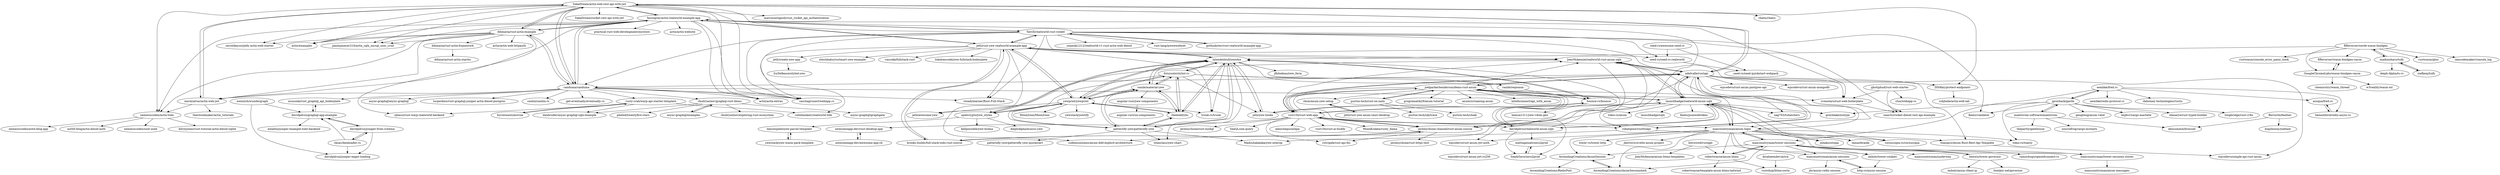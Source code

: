 digraph G {
"SakaDream/actix-web-rest-api-with-jwt" -> "emreyalvac/actix-web-jwt"
"SakaDream/actix-web-rest-api-with-jwt" -> "fairingrey/actix-realworld-example-app"
"SakaDream/actix-web-rest-api-with-jwt" -> "ddimaria/rust-actix-example"
"SakaDream/actix-web-rest-api-with-jwt" -> "canduma/canduma"
"SakaDream/actix-web-rest-api-with-jwt" -> "actix/actix-extras" ["e"=1]
"SakaDream/actix-web-rest-api-with-jwt" -> "actix/examples" ["e"=1]
"SakaDream/actix-web-rest-api-with-jwt" -> "secretkeysio/jelly-actix-web-starter"
"SakaDream/actix-web-rest-api-with-jwt" -> "SakaDream/rocket-rest-api-with-jwt"
"SakaDream/actix-web-rest-api-with-jwt" -> "nemesiscodex/actix-todo"
"SakaDream/actix-web-rest-api-with-jwt" -> "ndelvalle/rustapi"
"SakaDream/actix-web-rest-api-with-jwt" -> "jamesjmeyer210/actix_sqlx_mysql_user_crud"
"SakaDream/actix-web-rest-api-with-jwt" -> "DDtKey/protect-endpoints"
"SakaDream/actix-web-rest-api-with-jwt" -> "marcocastignoli/rust_rocket_api_authentication"
"SakaDream/actix-web-rest-api-with-jwt" -> "saschagrunert/webapp.rs" ["e"=1]
"SakaDream/actix-web-rest-api-with-jwt" -> "rbatis/rbatis" ["e"=1]
"seed-rs/seed-rs-realworld" -> "seed-rs/seed-quickstart-webpack"
"azuqua/fred.rs" -> "benashford/redis-async-rs"
"gothinkster/rust-realworld-example-app" -> "TatriX/realworld-rust-rocket"
"fairingrey/actix-realworld-example-app" -> "SakaDream/actix-web-rest-api-with-jwt"
"fairingrey/actix-realworld-example-app" -> "canduma/canduma"
"fairingrey/actix-realworld-example-app" -> "saschagrunert/webapp.rs" ["e"=1]
"fairingrey/actix-realworld-example-app" -> "ddimaria/rust-actix-example"
"fairingrey/actix-realworld-example-app" -> "actix/examples" ["e"=1]
"fairingrey/actix-realworld-example-app" -> "nemesiscodex/actix-todo"
"fairingrey/actix-realworld-example-app" -> "emreyalvac/actix-web-jwt"
"fairingrey/actix-realworld-example-app" -> "TatriX/realworld-rust-rocket"
"fairingrey/actix-realworld-example-app" -> "jamesjmeyer210/actix_sqlx_mysql_user_crud"
"fairingrey/actix-realworld-example-app" -> "jetli/rust-yew-realworld-example-app"
"fairingrey/actix-realworld-example-app" -> "practical-rust-web-development/mystore"
"fairingrey/actix-realworld-example-app" -> "robatipoor/rustfulapi"
"fairingrey/actix-realworld-example-app" -> "actix/actix-website" ["e"=1]
"fairingrey/actix-realworld-example-app" -> "actix/actix-extras" ["e"=1]
"fairingrey/actix-realworld-example-app" -> "svenstaro/rust-web-boilerplate"
"TatriX/realworld-rust-rocket" -> "gothinkster/rust-realworld-example-app"
"TatriX/realworld-rust-rocket" -> "jetli/rust-yew-realworld-example-app"
"TatriX/realworld-rust-rocket" -> "fairingrey/actix-realworld-example-app"
"TatriX/realworld-rust-rocket" -> "svenstaro/rust-web-boilerplate"
"TatriX/realworld-rust-rocket" -> "canduma/canduma"
"TatriX/realworld-rust-rocket" -> "JoeyMckenzie/realworld-rust-axum-sqlx"
"TatriX/realworld-rust-rocket" -> "saschagrunert/webapp.rs" ["e"=1]
"TatriX/realworld-rust-rocket" -> "SakaDream/actix-web-rest-api-with-jwt"
"TatriX/realworld-rust-rocket" -> "snamiki1212/realworld-v1-rust-actix-web-diesel" ["e"=1]
"TatriX/realworld-rust-rocket" -> "rust-lang/arewewebyet" ["e"=1]
"TatriX/realworld-rust-rocket" -> "colinbankier/realworld-tide"
"TatriX/realworld-rust-rocket" -> "seed-rs/seed-rs-realworld"
"TatriX/realworld-rust-rocket" -> "steadylearner/Rust-Full-Stack" ["e"=1]
"TatriX/realworld-rust-rocket" -> "sean3z/rocket-diesel-rest-api-example"
"TatriX/realworld-rust-rocket" -> "Keats/validator" ["e"=1]
"seed-rs/awesome-seed-rs" -> "seed-rs/seed-rs-realworld"
"seed-rs/awesome-seed-rs" -> "seed-rs/seed-quickstart-webpack"
"RReverser/serde-wasm-bindgen" -> "madonoharu/tsify"
"RReverser/serde-wasm-bindgen" -> "RReverser/wasm-bindgen-rayon"
"RReverser/serde-wasm-bindgen" -> "rustwasm/gloo" ["e"=1]
"RReverser/serde-wasm-bindgen" -> "iamcodemaker/console_log"
"RReverser/serde-wasm-bindgen" -> "intendednull/yewdux"
"RReverser/serde-wasm-bindgen" -> "rustwasm/console_error_panic_hook" ["e"=1]
"RReverser/serde-wasm-bindgen" -> "GoogleChromeLabs/wasm-bindgen-rayon"
"mununki/rust_graphql_api_boilerplate" -> "davidpdrsn/graphql-app-example"
"ghotiphud/rust-web-starter" -> "sean3z/rocket-diesel-rest-api-example"
"ghotiphud/rust-web-starter" -> "svenstaro/rust-web-boilerplate"
"ghotiphud/rust-web-starter" -> "clux/webapp-rs"
"davidpdrsn/juniper-from-schema" -> "davidpdrsn/graphql-app-example"
"davidpdrsn/juniper-from-schema" -> "davidpdrsn/juniper-eager-loading"
"davidpdrsn/juniper-from-schema" -> "cksac/dataloader-rs"
"davidpdrsn/graphql-app-example" -> "davidpdrsn/juniper-from-schema"
"davidpdrsn/graphql-app-example" -> "mununki/rust_graphql_api_boilerplate"
"davidpdrsn/graphql-app-example" -> "mhallin/juniper-example-todo-backend"
"byronwasti/movine" -> "rusty-crab/warp-api-starter-template"
"yewstack/yew-wasm-pack-template" -> "dancespiele/yew-parcel-template"
"weiznich/wundergraph" -> "davidpdrsn/graphql-app-example"
"weiznich/wundergraph" -> "davidpdrsn/juniper-eager-loading"
"ndelvalle/rustapi" -> "robatipoor/rustfulapi"
"ndelvalle/rustapi" -> "thanipro/Axum-Rust-Rest-Api-Template"
"ndelvalle/rustapi" -> "joelparkerhenderson/demo-rust-axum"
"ndelvalle/rustapi" -> "launchbadge/realworld-axum-sqlx"
"ndelvalle/rustapi" -> "JoeyMckenzie/realworld-rust-axum-sqlx"
"ndelvalle/rustapi" -> "rust10x/rust-web-app"
"ndelvalle/rustapi" -> "maxcountryman/axum-login"
"ndelvalle/rustapi" -> "SakaDream/actix-web-rest-api-with-jwt"
"ndelvalle/rustapi" -> "jeremychone-channel/rust-axum-course"
"ndelvalle/rustapi" -> "wpcodevo/rust-axum-postgres-api"
"ndelvalle/rustapi" -> "wpcodevo/rust-axum-mongodb"
"ndelvalle/rustapi" -> "canduma/canduma"
"ndelvalle/rustapi" -> "wpcodevo/simple-api-rust-axum"
"ndelvalle/rustapi" -> "DDtKey/protect-endpoints"
"ndelvalle/rustapi" -> "nag763/tchatchers"
"jetli/rust-yew-realworld-example-app" -> "jetli/awesome-yew" ["e"=1]
"jetli/rust-yew-realworld-example-app" -> "saschagrunert/webapp.rs" ["e"=1]
"jetli/rust-yew-realworld-example-app" -> "intendednull/yewdux"
"jetli/rust-yew-realworld-example-app" -> "jetli/create-yew-app"
"jetli/rust-yew-realworld-example-app" -> "TatriX/realworld-rust-rocket"
"jetli/rust-yew-realworld-example-app" -> "seed-rs/seed-rs-realworld"
"jetli/rust-yew-realworld-example-app" -> "trunk-rs/trunk" ["e"=1]
"jetli/rust-yew-realworld-example-app" -> "yewprint/yewprint"
"jetli/rust-yew-realworld-example-app" -> "steadylearner/Rust-Full-Stack" ["e"=1]
"jetli/rust-yew-realworld-example-app" -> "JoeyMckenzie/realworld-rust-axum-sqlx"
"jetli/rust-yew-realworld-example-app" -> "sheshbabu/rustmart-yew-example"
"jetli/rust-yew-realworld-example-app" -> "brooks-builds/full-stack-todo-rust-course"
"jetli/rust-yew-realworld-example-app" -> "fairingrey/actix-realworld-example-app"
"jetli/rust-yew-realworld-example-app" -> "vascokk/fullstack-rust"
"jetli/rust-yew-realworld-example-app" -> "lukidoescode/yew-fullstack-boilerplate"
"intendednull/yewdux" -> "bounce-rs/bounce"
"intendednull/yewdux" -> "yewprint/yewprint"
"intendednull/yewdux" -> "spielcrypto/yew_styles"
"intendednull/yewdux" -> "jetli/yew-hooks"
"intendednull/yewdux" -> "jfbilodeau/yew_form"
"intendednull/yewdux" -> "titanclass/yew-chart"
"intendednull/yewdux" -> "thedodd/ybc"
"intendednull/yewdux" -> "patternfly-yew/patternfly-yew"
"intendednull/yewdux" -> "Madoshakalaka/yew-interop"
"intendednull/yewdux" -> "ranile/reqwasm"
"intendednull/yewdux" -> "ranile/material-yew"
"intendednull/yewdux" -> "futursolo/stylist-rs"
"intendednull/yewdux" -> "trunk-rs/trunk" ["e"=1]
"intendednull/yewdux" -> "jetli/rust-yew-realworld-example-app"
"canduma/canduma" -> "fairingrey/actix-realworld-example-app"
"canduma/canduma" -> "SakaDream/actix-web-rest-api-with-jwt"
"canduma/canduma" -> "async-graphql/async-graphql" ["e"=1]
"canduma/canduma" -> "lucperkins/rust-graphql-juniper-actix-diesel-postgres"
"canduma/canduma" -> "ddimaria/rust-actix-example"
"canduma/canduma" -> "steadylearner/Rust-Full-Stack" ["e"=1]
"canduma/canduma" -> "casbin/casbin-rs" ["e"=1]
"canduma/canduma" -> "rusty-crab/warp-api-starter-template"
"canduma/canduma" -> "rkudryashov/graphql-rust-demo"
"canduma/canduma" -> "saschagrunert/webapp.rs" ["e"=1]
"canduma/canduma" -> "mununki/rust_graphql_api_boilerplate"
"canduma/canduma" -> "svenstaro/rust-web-boilerplate"
"canduma/canduma" -> "actix/actix-extras" ["e"=1]
"canduma/canduma" -> "emreyalvac/actix-web-jwt"
"canduma/canduma" -> "get-eventually/eventually-rs" ["e"=1]
"emreyalvac/actix-web-jwt" -> "SakaDream/actix-web-rest-api-with-jwt"
"emreyalvac/actix-web-jwt" -> "thecloudmaker/actix_tutorials"
"emreyalvac/actix-web-jwt" -> "nemesiscodex/actix-todo"
"spielcrypto/yew_styles" -> "AlephAlpha/muicss-yew"
"spielcrypto/yew_styles" -> "dancespiele/yew-parcel-template"
"spielcrypto/yew_styles" -> "intendednull/yewdux"
"spielcrypto/yew_styles" -> "kellpossible/yew-bulma"
"yewprint/yewprint" -> "intendednull/yewdux"
"yewprint/yewprint" -> "patternfly-yew/patternfly-yew"
"yewprint/yewprint" -> "ranile/material-yew"
"yewprint/yewprint" -> "thedodd/ybc"
"yewprint/yewprint" -> "spielcrypto/yew_styles"
"yewprint/yewprint" -> "futursolo/stylist-rs"
"yewprint/yewprint" -> "jetli/awesome-yew" ["e"=1]
"yewprint/yewprint" -> "yewstack/yewtify"
"yewprint/yewprint" -> "trunk-rs/trunk" ["e"=1]
"yewprint/yewprint" -> "jetli/rust-yew-realworld-example-app"
"yewprint/yewprint" -> "MoonZoon/MoonZoon" ["e"=1]
"async-graphql/examples" -> "rkudryashov/graphql-rust-demo"
"dancespiele/yew-parcel-template" -> "yewstack/yew-wasm-pack-template"
"ranile/material-yew" -> "patternfly-yew/patternfly-yew"
"ranile/material-yew" -> "thedodd/ybc"
"ranile/material-yew" -> "yewprint/yewprint"
"ranile/material-yew" -> "intendednull/yewdux"
"ranile/material-yew" -> "futursolo/stylist-rs"
"ranile/material-yew" -> "angular-rust/yew-components"
"nemesiscodex/actix-todo" -> "nemesiscodex/actix-blog-app"
"nemesiscodex/actix-todo" -> "auth0-blog/actix-diesel-auth"
"nemesiscodex/actix-todo" -> "nemesiscodex/user-auth"
"nemesiscodex/actix-todo" -> "kilroyjones/rust-tutorial-actix-diesel-sqlite"
"thedodd/ybc" -> "ranile/material-yew"
"thedodd/ybc" -> "patternfly-yew/patternfly-yew"
"thedodd/ybc" -> "yewprint/yewprint"
"thedodd/ybc" -> "intendednull/yewdux"
"thedodd/ybc" -> "futursolo/stylist-rs"
"rusty-crab/warp-api-starter-template" -> "byronwasti/movine"
"rusty-crab/warp-api-starter-template" -> "cjbassi/rust-warp-realworld-backend"
"rusty-crab/warp-api-starter-template" -> "danbruder/async-graphql-sqlx-example"
"rusty-crab/warp-api-starter-template" -> "colinbankier/realworld-tide"
"ddimaria/rust-actix-example" -> "SakaDream/actix-web-rest-api-with-jwt"
"ddimaria/rust-actix-example" -> "ddimaria/rust-actix-framework"
"ddimaria/rust-actix-example" -> "fairingrey/actix-realworld-example-app"
"ddimaria/rust-actix-example" -> "nemesiscodex/actix-todo"
"ddimaria/rust-actix-example" -> "jamesjmeyer210/actix_sqlx_mysql_user_crud"
"ddimaria/rust-actix-example" -> "emreyalvac/actix-web-jwt"
"ddimaria/rust-actix-example" -> "secretkeysio/jelly-actix-web-starter"
"ddimaria/rust-actix-example" -> "canduma/canduma"
"ddimaria/rust-actix-example" -> "actix/examples" ["e"=1]
"ddimaria/rust-actix-example" -> "actix/actix-web-httpauth"
"ddimaria/rust-actix-example" -> "cjbassi/rust-warp-realworld-backend"
"jetli/create-yew-app" -> "IcyDefiance/styled-yew"
"http-rs/async-session" -> "maxcountryman/axum-sessions"
"ddimaria/rust-actix-framework" -> "ddimaria/rust-actix-starter"
"angular-rust/yew-components" -> "angular-rust/ux-components"
"aembke/fred.rs" -> "azuqua/fred.rs"
"aembke/fred.rs" -> "dahomey-technologies/rustis"
"aembke/fred.rs" -> "benashford/redis-async-rs"
"aembke/fred.rs" -> "maxcountryman/tower-sessions"
"aembke/fred.rs" -> "jprochazk/garde"
"aembke/fred.rs" -> "aembke/redis-protocol.rs"
"GoogleChromeLabs/wasm-bindgen-rayon" -> "RReverser/wasm-bindgen-rayon"
"GoogleChromeLabs/wasm-bindgen-rayon" -> "chemicstry/wasm_thread"
"GoogleChromeLabs/wasm-bindgen-rayon" -> "w3reality/wasm-mt"
"futursolo/stylist-rs" -> "spielcrypto/yew_styles"
"futursolo/stylist-rs" -> "bounce-rs/bounce"
"futursolo/stylist-rs" -> "ranile/material-yew"
"futursolo/stylist-rs" -> "intendednull/yewdux"
"futursolo/stylist-rs" -> "thedodd/ybc"
"futursolo/stylist-rs" -> "yewprint/yewprint"
"futursolo/stylist-rs" -> "jetli/yew-hooks"
"futursolo/stylist-rs" -> "ranile/reqwasm"
"ranile/reqwasm" -> "bounce-rs/bounce"
"rkudryashov/graphql-rust-demo" -> "rkudryashov/exploring-rust-ecosystem"
"rkudryashov/graphql-rust-demo" -> "async-graphql/graphgate"
"rkudryashov/graphql-rust-demo" -> "async-graphql/examples"
"rkudryashov/graphql-rust-demo" -> "danbruder/async-graphql-sqlx-example"
"rkudryashov/graphql-rust-demo" -> "phated/twentyfive-stars"
"DDtKey/protect-endpoints" -> "robjtede/actix-web-lab"
"patternfly-yew/patternfly-yew" -> "patternfly-yew/patternfly-yew-quickstart"
"patternfly-yew/patternfly-yew" -> "titanclass/yew-chart"
"patternfly-yew/patternfly-yew" -> "ranile/material-yew"
"patternfly-yew/patternfly-yew" -> "yewprint/yewprint"
"patternfly-yew/patternfly-yew" -> "thedodd/ybc"
"patternfly-yew/patternfly-yew" -> "intendednull/yewdux"
"patternfly-yew/patternfly-yew" -> "Madoshakalaka/yew-interop"
"joelparkerhenderson/demo-rust-axum" -> "programatik29/axum-tutorial"
"joelparkerhenderson/demo-rust-axum" -> "davidpdrsn/realworld-axum-sqlx"
"joelparkerhenderson/demo-rust-axum" -> "ndelvalle/rustapi"
"joelparkerhenderson/demo-rust-axum" -> "rust10x/rust-web-app"
"joelparkerhenderson/demo-rust-axum" -> "launchbadge/realworld-axum-sqlx"
"joelparkerhenderson/demo-rust-axum" -> "SaadiSave/zero2prod"
"joelparkerhenderson/demo-rust-axum" -> "purton-tech/rust-on-nails"
"joelparkerhenderson/demo-rust-axum" -> "rksm/axum-yew-setup"
"joelparkerhenderson/demo-rust-axum" -> "maxcountryman/axum-login"
"joelparkerhenderson/demo-rust-axum" -> "axumrs/roaming-axum" ["e"=1]
"joelparkerhenderson/demo-rust-axum" -> "intelliconnect/api_with_axum"
"joelparkerhenderson/demo-rust-axum" -> "JoeyMckenzie/realworld-rust-axum-sqlx"
"joelparkerhenderson/demo-rust-axum" -> "jeremychone-channel/rust-axum-course"
"launchbadge/realworld-axum-sqlx" -> "JoeyMckenzie/realworld-rust-axum-sqlx"
"launchbadge/realworld-axum-sqlx" -> "davidpdrsn/realworld-axum-sqlx"
"launchbadge/realworld-axum-sqlx" -> "maxcountryman/axum-login"
"launchbadge/realworld-axum-sqlx" -> "ndelvalle/rustapi"
"launchbadge/realworld-axum-sqlx" -> "joelparkerhenderson/demo-rust-axum"
"launchbadge/realworld-axum-sqlx" -> "juhaku/utoipa" ["e"=1]
"launchbadge/realworld-axum-sqlx" -> "rust10x/rust-web-app"
"launchbadge/realworld-axum-sqlx" -> "tamasfe/aide" ["e"=1]
"launchbadge/realworld-axum-sqlx" -> "jeremychone-channel/rust-axum-course"
"launchbadge/realworld-axum-sqlx" -> "cornucopia-rs/cornucopia" ["e"=1]
"launchbadge/realworld-axum-sqlx" -> "tokio-rs/axum" ["e"=1]
"launchbadge/realworld-axum-sqlx" -> "nag763/tchatchers"
"launchbadge/realworld-axum-sqlx" -> "launchbadge/sqlx" ["e"=1]
"launchbadge/realworld-axum-sqlx" -> "Keats/jsonwebtoken" ["e"=1]
"launchbadge/realworld-axum-sqlx" -> "greyblake/nutype" ["e"=1]
"rksm/axum-yew-setup" -> "jetli/rust-yew-axum-tauri-desktop"
"AscendingCreations/AxumSession" -> "AscendingCreations/AxumSessionAuth"
"AscendingCreations/AxumSession" -> "AscendingCreations/RedisPool"
"purton-tech/rust-on-nails" -> "purton-tech/skytrace"
"purton-tech/rust-on-nails" -> "purton-tech/cloak"
"purton-tech/rust-on-nails" -> "joelparkerhenderson/demo-rust-axum"
"brooks-builds/full-stack-todo-rust-course" -> "jeremychone-channel/rust-axum-course"
"brooks-builds/full-stack-todo-rust-course" -> "jetli/rust-yew-realworld-example-app"
"jetli/yew-hooks" -> "bounce-rs/bounce"
"jetli/yew-hooks" -> "intendednull/yewdux"
"JoeyMckenzie/realworld-rust-axum-sqlx" -> "launchbadge/realworld-axum-sqlx"
"JoeyMckenzie/realworld-rust-axum-sqlx" -> "codemountains/axum-ddd-explicit-architecture" ["e"=1]
"JoeyMckenzie/realworld-rust-axum-sqlx" -> "ndelvalle/rustapi"
"JoeyMckenzie/realworld-rust-axum-sqlx" -> "maxcountryman/axum-login"
"JoeyMckenzie/realworld-rust-axum-sqlx" -> "wpcodevo/rust-axum-jwt-auth"
"AscendingCreations/AxumSessionAuth" -> "AscendingCreations/AxumSession"
"ibraheemdev/astra" -> "rustshop/htmx-sorta"
"SaadiSave/zero2prod" -> "mattiapenati/zero2prod"
"jetli/rust-yew-axum-tauri-desktop" -> "rksm/axum-yew-setup"
"imbolc/tower-cookies" -> "http-rs/async-session"
"bounce-rs/bounce" -> "intendednull/yewdux"
"bounce-rs/bounce" -> "hamza1311/yew-vdom-gen"
"bounce-rs/bounce" -> "jetli/yew-hooks"
"madonoharu/tsify" -> "siefkenj/tsify"
"madonoharu/tsify" -> "RReverser/serde-wasm-bindgen"
"madonoharu/tsify" -> "Aleph-Alpha/ts-rs" ["e"=1]
"mattiapenati/zero2prod" -> "SaadiSave/zero2prod"
"davidpdrsn/realworld-axum-sqlx" -> "launchbadge/realworld-axum-sqlx"
"davidpdrsn/realworld-axum-sqlx" -> "SaadiSave/zero2prod"
"davidpdrsn/realworld-axum-sqlx" -> "joelparkerhenderson/demo-rust-axum"
"davidpdrsn/realworld-axum-sqlx" -> "mattiapenati/zero2prod"
"davidpdrsn/realworld-axum-sqlx" -> "JoeyMckenzie/realworld-rust-axum-sqlx"
"maxcountryman/axum-login" -> "maxcountryman/tower-sessions"
"maxcountryman/axum-login" -> "launchbadge/realworld-axum-sqlx"
"maxcountryman/axum-login" -> "imbolc/tower-cookies"
"maxcountryman/axum-login" -> "AscendingCreations/AxumSession"
"maxcountryman/axum-login" -> "robertwayne/axum-htmx"
"maxcountryman/axum-login" -> "maxcountryman/tower-sessions-stores"
"maxcountryman/axum-login" -> "tokio-rs/toasty" ["e"=1]
"maxcountryman/axum-login" -> "tamasfe/aide" ["e"=1]
"maxcountryman/axum-login" -> "cornucopia-rs/cornucopia" ["e"=1]
"maxcountryman/axum-login" -> "wpcodevo/rust-axum-jwt-auth"
"maxcountryman/axum-login" -> "AscendingCreations/AxumSessionAuth"
"maxcountryman/axum-login" -> "juhaku/utoipa" ["e"=1]
"maxcountryman/axum-login" -> "tower-rs/tower-http" ["e"=1]
"maxcountryman/axum-login" -> "maxcountryman/axum-sessions"
"maxcountryman/axum-login" -> "jbertovic/svelte-axum-project"
"awesomeapp-dev/rust-desktop-app" -> "awesomeapp-dev/awesome-app-cli"
"benwis/tower-governor" -> "boinkor-net/governor" ["e"=1]
"benwis/tower-governor" -> "imbolc/axum-client-ip"
"benwis/tower-governor" -> "maxcountryman/tower-sessions"
"maxcountryman/axum-sessions" -> "jbr/async-redis-session"
"maxcountryman/axum-sessions" -> "http-rs/async-session"
"awesomeapp-dev/awesome-app-cli" -> "awesomeapp-dev/rust-desktop-app"
"maelstrom-software/maelstrom" -> "jprochazk/garde"
"maelstrom-software/maelstrom" -> "sourcefrog/cargo-mutants" ["e"=1]
"maelstrom-software/maelstrom" -> "thepartly/gatehouse"
"maelstrom-software/maelstrom" -> "densumesh/broccoli"
"jprochazk/garde" -> "Keats/validator" ["e"=1]
"jprochazk/garde" -> "greyblake/nutype" ["e"=1]
"jprochazk/garde" -> "gengteng/axum-valid"
"jprochazk/garde" -> "bnjbvr/cargo-machete" ["e"=1]
"jprochazk/garde" -> "maelstrom-software/maelstrom"
"jprochazk/garde" -> "idanarye/rust-typed-builder" ["e"=1]
"jprochazk/garde" -> "tokio-rs/toasty" ["e"=1]
"jprochazk/garde" -> "longbridge/rust-i18n" ["e"=1]
"jprochazk/garde" -> "aembke/fred.rs"
"jeremychone-channel/rust-axum-course" -> "rust10x/rust-web-app"
"jeremychone-channel/rust-axum-course" -> "jeremychone/rust-httpc-test"
"jeremychone-channel/rust-axum-course" -> "rstropek/rust-api-fxs"
"jeremychone-channel/rust-axum-course" -> "brooks-builds/full-stack-todo-rust-course"
"rust10x/rust-web-app" -> "jeremychone-channel/rust-axum-course"
"rust10x/rust-web-app" -> "jeremychone/rust-modql" ["e"=1]
"rust10x/rust-web-app" -> "joelparkerhenderson/demo-rust-axum"
"rust10x/rust-web-app" -> "robatipoor/rustfulapi"
"rust10x/rust-web-app" -> "ndelvalle/rustapi"
"rust10x/rust-web-app" -> "JoeyMckenzie/realworld-rust-axum-sqlx"
"rust10x/rust-web-app" -> "maxcountryman/axum-login"
"rust10x/rust-web-app" -> "SeaQL/sea-query" ["e"=1]
"rust10x/rust-web-app" -> "launchbadge/realworld-axum-sqlx"
"rust10x/rust-web-app" -> "alexichepura/lapa"
"rust10x/rust-web-app" -> "davidpdrsn/realworld-axum-sqlx"
"rust10x/rust-web-app" -> "rstropek/rust-api-fxs"
"rust10x/rust-web-app" -> "rust10x/rust-ai-buddy"
"rust10x/rust-web-app" -> "awesomeapp-dev/rust-desktop-app"
"rust10x/rust-web-app" -> "MoonKraken/rusty_llama" ["e"=1]
"thanipro/Axum-Rust-Rest-Api-Template" -> "wpcodevo/simple-api-rust-axum"
"robatipoor/rustfulapi" -> "ndelvalle/rustapi"
"robatipoor/rustfulapi" -> "codemountains/axum-ddd-explicit-architecture" ["e"=1]
"robatipoor/rustfulapi" -> "thanipro/Axum-Rust-Rest-Api-Template"
"robertwayne/axum-htmx" -> "robertwayne/template-axum-htmx-tailwind"
"robertwayne/axum-htmx" -> "rustshop/htmx-sorta"
"robertwayne/axum-htmx" -> "maxcountryman/tower-sessions"
"maxcountryman/tower-sessions" -> "maxcountryman/axum-login"
"maxcountryman/tower-sessions" -> "maxcountryman/tower-sessions-stores"
"maxcountryman/tower-sessions" -> "maxcountryman/axum-sessions"
"maxcountryman/tower-sessions" -> "AscendingCreations/AxumSessionAuth"
"maxcountryman/tower-sessions" -> "imbolc/tower-cookies"
"maxcountryman/tower-sessions" -> "AscendingCreations/AxumSession"
"maxcountryman/tower-sessions" -> "ramosbugs/openidconnect-rs" ["e"=1]
"maxcountryman/tower-sessions" -> "benwis/tower-governor"
"maxcountryman/tower-sessions" -> "robertwayne/axum-htmx"
"maxcountryman/tower-sessions" -> "maxcountryman/underway"
"wpcodevo/rust-axum-jwt-auth" -> "wpcodevo/rust-axum-jwt-rs256"
"bitswired/rustgpt" -> "robertwayne/axum-htmx"
"bitswired/rustgpt" -> "JoeyMckenzie/axum-htmx-templates"
"svenstaro/rust-web-boilerplate" -> "sean3z/rocket-diesel-rest-api-example"
"RReverser/wasm-bindgen-rayon" -> "GoogleChromeLabs/wasm-bindgen-rayon"
"siefkenj/tsify" -> "madonoharu/tsify"
"maxcountryman/tower-sessions-stores" -> "maxcountryman/axum-messages"
"cksac/dataloader-rs" -> "davidpdrsn/juniper-from-schema"
"cksac/dataloader-rs" -> "davidpdrsn/juniper-eager-loading"
"cksac/dataloader-rs" -> "davidpdrsn/graphql-app-example"
"BersisSe/feather" -> "densumesh/broccoli"
"BersisSe/feather" -> "bogzbonny/yeehaw" ["e"=1]
"benashford/redis-async-rs" -> "azuqua/fred.rs"
"SakaDream/actix-web-rest-api-with-jwt" ["l"="-8.709,-8.902"]
"emreyalvac/actix-web-jwt" ["l"="-8.69,-8.884"]
"fairingrey/actix-realworld-example-app" ["l"="-8.72,-8.866"]
"ddimaria/rust-actix-example" ["l"="-8.675,-8.903"]
"canduma/canduma" ["l"="-8.662,-8.877"]
"actix/actix-extras" ["l"="-10.198,-6.174"]
"actix/examples" ["l"="-9.907,-5.955"]
"secretkeysio/jelly-actix-web-starter" ["l"="-8.672,-8.94"]
"SakaDream/rocket-rest-api-with-jwt" ["l"="-8.697,-8.866"]
"nemesiscodex/actix-todo" ["l"="-8.731,-8.895"]
"ndelvalle/rustapi" ["l"="-8.782,-8.958"]
"jamesjmeyer210/actix_sqlx_mysql_user_crud" ["l"="-8.694,-8.92"]
"DDtKey/protect-endpoints" ["l"="-8.716,-8.968"]
"marcocastignoli/rust_rocket_api_authentication" ["l"="-8.68,-8.853"]
"saschagrunert/webapp.rs" ["l"="-9.995,-5.91"]
"rbatis/rbatis" ["l"="-10.248,-6.044"]
"seed-rs/seed-rs-realworld" ["l"="-8.822,-8.819"]
"seed-rs/seed-quickstart-webpack" ["l"="-8.857,-8.824"]
"azuqua/fred.rs" ["l"="-8.819,-9.288"]
"benashford/redis-async-rs" ["l"="-8.815,-9.311"]
"gothinkster/rust-realworld-example-app" ["l"="-8.74,-8.798"]
"TatriX/realworld-rust-rocket" ["l"="-8.741,-8.835"]
"jetli/rust-yew-realworld-example-app" ["l"="-8.798,-8.794"]
"practical-rust-web-development/mystore" ["l"="-8.71,-8.832"]
"robatipoor/rustfulapi" ["l"="-8.768,-8.933"]
"actix/actix-website" ["l"="-10.344,-6.093"]
"svenstaro/rust-web-boilerplate" ["l"="-8.689,-8.815"]
"JoeyMckenzie/realworld-rust-axum-sqlx" ["l"="-8.809,-8.951"]
"snamiki1212/realworld-v1-rust-actix-web-diesel" ["l"="-10.823,-6.954"]
"rust-lang/arewewebyet" ["l"="-10.178,-4.238"]
"colinbankier/realworld-tide" ["l"="-8.655,-8.819"]
"steadylearner/Rust-Full-Stack" ["l"="-9.794,-5.93"]
"sean3z/rocket-diesel-rest-api-example" ["l"="-8.697,-8.786"]
"Keats/validator" ["l"="-10.163,-6.23"]
"seed-rs/awesome-seed-rs" ["l"="-8.877,-8.811"]
"RReverser/serde-wasm-bindgen" ["l"="-8.877,-8.541"]
"madonoharu/tsify" ["l"="-8.917,-8.529"]
"RReverser/wasm-bindgen-rayon" ["l"="-8.856,-8.5"]
"rustwasm/gloo" ["l"="-10.096,-5.918"]
"iamcodemaker/console_log" ["l"="-8.892,-8.508"]
"intendednull/yewdux" ["l"="-8.848,-8.672"]
"rustwasm/console_error_panic_hook" ["l"="-10.209,-5.672"]
"GoogleChromeLabs/wasm-bindgen-rayon" ["l"="-8.866,-8.472"]
"mununki/rust_graphql_api_boilerplate" ["l"="-8.55,-8.821"]
"davidpdrsn/graphql-app-example" ["l"="-8.496,-8.796"]
"ghotiphud/rust-web-starter" ["l"="-8.665,-8.761"]
"clux/webapp-rs" ["l"="-8.645,-8.731"]
"davidpdrsn/juniper-from-schema" ["l"="-8.475,-8.776"]
"davidpdrsn/juniper-eager-loading" ["l"="-8.444,-8.769"]
"cksac/dataloader-rs" ["l"="-8.468,-8.754"]
"mhallin/juniper-example-todo-backend" ["l"="-8.479,-8.817"]
"byronwasti/movine" ["l"="-8.587,-8.826"]
"rusty-crab/warp-api-starter-template" ["l"="-8.609,-8.846"]
"yewstack/yew-wasm-pack-template" ["l"="-8.977,-8.629"]
"dancespiele/yew-parcel-template" ["l"="-8.951,-8.64"]
"weiznich/wundergraph" ["l"="-8.445,-8.797"]
"thanipro/Axum-Rust-Rest-Api-Template" ["l"="-8.751,-8.962"]
"joelparkerhenderson/demo-rust-axum" ["l"="-8.856,-8.983"]
"launchbadge/realworld-axum-sqlx" ["l"="-8.816,-8.987"]
"rust10x/rust-web-app" ["l"="-8.838,-8.959"]
"maxcountryman/axum-login" ["l"="-8.823,-9.055"]
"jeremychone-channel/rust-axum-course" ["l"="-8.832,-8.924"]
"wpcodevo/rust-axum-postgres-api" ["l"="-8.795,-8.917"]
"wpcodevo/rust-axum-mongodb" ["l"="-8.791,-8.934"]
"wpcodevo/simple-api-rust-axum" ["l"="-8.753,-8.983"]
"nag763/tchatchers" ["l"="-8.777,-9"]
"jetli/awesome-yew" ["l"="-10.085,-5.935"]
"jetli/create-yew-app" ["l"="-8.763,-8.742"]
"trunk-rs/trunk" ["l"="-10.042,-5.961"]
"yewprint/yewprint" ["l"="-8.835,-8.712"]
"sheshbabu/rustmart-yew-example" ["l"="-8.842,-8.775"]
"brooks-builds/full-stack-todo-rust-course" ["l"="-8.822,-8.859"]
"vascokk/fullstack-rust" ["l"="-8.806,-8.758"]
"lukidoescode/yew-fullstack-boilerplate" ["l"="-8.778,-8.768"]
"bounce-rs/bounce" ["l"="-8.877,-8.671"]
"spielcrypto/yew_styles" ["l"="-8.893,-8.664"]
"jetli/yew-hooks" ["l"="-8.867,-8.651"]
"jfbilodeau/yew_form" ["l"="-8.859,-8.619"]
"titanclass/yew-chart" ["l"="-8.836,-8.637"]
"thedodd/ybc" ["l"="-8.833,-8.689"]
"patternfly-yew/patternfly-yew" ["l"="-8.822,-8.665"]
"Madoshakalaka/yew-interop" ["l"="-8.821,-8.643"]
"ranile/reqwasm" ["l"="-8.889,-8.693"]
"ranile/material-yew" ["l"="-8.815,-8.684"]
"futursolo/stylist-rs" ["l"="-8.859,-8.691"]
"async-graphql/async-graphql" ["l"="-10.13,-6.088"]
"lucperkins/rust-graphql-juniper-actix-diesel-postgres" ["l"="-8.605,-8.905"]
"casbin/casbin-rs" ["l"="-10.294,-6.147"]
"rkudryashov/graphql-rust-demo" ["l"="-8.551,-8.898"]
"get-eventually/eventually-rs" ["l"="-10.477,-6.56"]
"thecloudmaker/actix_tutorials" ["l"="-8.646,-8.852"]
"AlephAlpha/muicss-yew" ["l"="-8.927,-8.66"]
"kellpossible/yew-bulma" ["l"="-8.91,-8.64"]
"yewstack/yewtify" ["l"="-8.876,-8.733"]
"MoonZoon/MoonZoon" ["l"="-10.139,-6.013"]
"async-graphql/examples" ["l"="-8.536,-8.927"]
"angular-rust/yew-components" ["l"="-8.775,-8.653"]
"nemesiscodex/actix-blog-app" ["l"="-8.751,-8.912"]
"auth0-blog/actix-diesel-auth" ["l"="-8.768,-8.891"]
"nemesiscodex/user-auth" ["l"="-8.757,-8.873"]
"kilroyjones/rust-tutorial-actix-diesel-sqlite" ["l"="-8.731,-8.923"]
"cjbassi/rust-warp-realworld-backend" ["l"="-8.624,-8.88"]
"danbruder/async-graphql-sqlx-example" ["l"="-8.573,-8.868"]
"ddimaria/rust-actix-framework" ["l"="-8.638,-8.923"]
"actix/actix-web-httpauth" ["l"="-8.641,-8.944"]
"IcyDefiance/styled-yew" ["l"="-8.743,-8.719"]
"http-rs/async-session" ["l"="-8.876,-9.106"]
"maxcountryman/axum-sessions" ["l"="-8.855,-9.111"]
"ddimaria/rust-actix-starter" ["l"="-8.614,-8.943"]
"angular-rust/ux-components" ["l"="-8.755,-8.63"]
"aembke/fred.rs" ["l"="-8.787,-9.28"]
"dahomey-technologies/rustis" ["l"="-8.753,-9.293"]
"maxcountryman/tower-sessions" ["l"="-8.818,-9.136"]
"jprochazk/garde" ["l"="-8.77,-9.346"]
"aembke/redis-protocol.rs" ["l"="-8.76,-9.265"]
"chemicstry/wasm_thread" ["l"="-8.842,-8.441"]
"w3reality/wasm-mt" ["l"="-8.883,-8.431"]
"rkudryashov/exploring-rust-ecosystem" ["l"="-8.512,-8.896"]
"async-graphql/graphgate" ["l"="-8.5,-8.923"]
"phated/twentyfive-stars" ["l"="-8.524,-8.875"]
"robjtede/actix-web-lab" ["l"="-8.687,-9.003"]
"patternfly-yew/patternfly-yew-quickstart" ["l"="-8.799,-8.634"]
"programatik29/axum-tutorial" ["l"="-8.899,-8.976"]
"davidpdrsn/realworld-axum-sqlx" ["l"="-8.842,-9"]
"SaadiSave/zero2prod" ["l"="-8.867,-9.01"]
"purton-tech/rust-on-nails" ["l"="-8.93,-8.989"]
"rksm/axum-yew-setup" ["l"="-8.916,-9.029"]
"axumrs/roaming-axum" ["l"="-10.579,-5.91"]
"intelliconnect/api_with_axum" ["l"="-8.886,-8.999"]
"juhaku/utoipa" ["l"="-10.095,-6.276"]
"tamasfe/aide" ["l"="-10.226,-6.436"]
"cornucopia-rs/cornucopia" ["l"="-10.208,-6.406"]
"tokio-rs/axum" ["l"="-9.712,-5.883"]
"launchbadge/sqlx" ["l"="-9.837,-5.966"]
"Keats/jsonwebtoken" ["l"="-10.177,-6.21"]
"greyblake/nutype" ["l"="-10.024,-6.458"]
"jetli/rust-yew-axum-tauri-desktop" ["l"="-8.941,-9.048"]
"AscendingCreations/AxumSession" ["l"="-8.789,-9.106"]
"AscendingCreations/AxumSessionAuth" ["l"="-8.806,-9.095"]
"AscendingCreations/RedisPool" ["l"="-8.764,-9.118"]
"purton-tech/skytrace" ["l"="-8.969,-8.976"]
"purton-tech/cloak" ["l"="-8.982,-9.007"]
"codemountains/axum-ddd-explicit-architecture" ["l"="-10.796,-6.935"]
"wpcodevo/rust-axum-jwt-auth" ["l"="-8.794,-9.025"]
"ibraheemdev/astra" ["l"="-8.95,-9.186"]
"rustshop/htmx-sorta" ["l"="-8.91,-9.171"]
"mattiapenati/zero2prod" ["l"="-8.863,-9.027"]
"imbolc/tower-cookies" ["l"="-8.84,-9.095"]
"hamza1311/yew-vdom-gen" ["l"="-8.911,-8.678"]
"siefkenj/tsify" ["l"="-8.943,-8.52"]
"Aleph-Alpha/ts-rs" ["l"="-10.204,-6.341"]
"robertwayne/axum-htmx" ["l"="-8.859,-9.151"]
"maxcountryman/tower-sessions-stores" ["l"="-8.825,-9.106"]
"tokio-rs/toasty" ["l"="-10.069,-6.379"]
"tower-rs/tower-http" ["l"="-10.201,-6.192"]
"jbertovic/svelte-axum-project" ["l"="-8.866,-9.067"]
"awesomeapp-dev/rust-desktop-app" ["l"="-8.92,-8.924"]
"awesomeapp-dev/awesome-app-cli" ["l"="-8.948,-8.915"]
"benwis/tower-governor" ["l"="-8.806,-9.174"]
"boinkor-net/governor" ["l"="-10.202,-6.453"]
"imbolc/axum-client-ip" ["l"="-8.794,-9.202"]
"jbr/async-redis-session" ["l"="-8.884,-9.129"]
"maelstrom-software/maelstrom" ["l"="-8.75,-9.397"]
"sourcefrog/cargo-mutants" ["l"="-9.923,-6.531"]
"thepartly/gatehouse" ["l"="-8.771,-9.435"]
"densumesh/broccoli" ["l"="-8.717,-9.446"]
"gengteng/axum-valid" ["l"="-8.797,-9.372"]
"bnjbvr/cargo-machete" ["l"="-10.031,-6.485"]
"idanarye/rust-typed-builder" ["l"="-9.966,-6.485"]
"longbridge/rust-i18n" ["l"="20.633,0.994"]
"jeremychone/rust-httpc-test" ["l"="-8.855,-8.898"]
"rstropek/rust-api-fxs" ["l"="-8.86,-8.926"]
"jeremychone/rust-modql" ["l"="-8.737,-4.339"]
"SeaQL/sea-query" ["l"="-10.157,-6.185"]
"alexichepura/lapa" ["l"="-8.886,-8.938"]
"rust10x/rust-ai-buddy" ["l"="-8.87,-8.954"]
"MoonKraken/rusty_llama" ["l"="-10.608,-6.462"]
"robertwayne/template-axum-htmx-tailwind" ["l"="-8.866,-9.178"]
"ramosbugs/openidconnect-rs" ["l"="-10.306,-6.33"]
"maxcountryman/underway" ["l"="-8.781,-9.154"]
"wpcodevo/rust-axum-jwt-rs256" ["l"="-8.767,-9.049"]
"bitswired/rustgpt" ["l"="-8.892,-9.214"]
"JoeyMckenzie/axum-htmx-templates" ["l"="-8.911,-9.244"]
"maxcountryman/axum-messages" ["l"="-8.84,-9.129"]
"BersisSe/feather" ["l"="-8.696,-9.487"]
"bogzbonny/yeehaw" ["l"="-12.677,-7.069"]
}